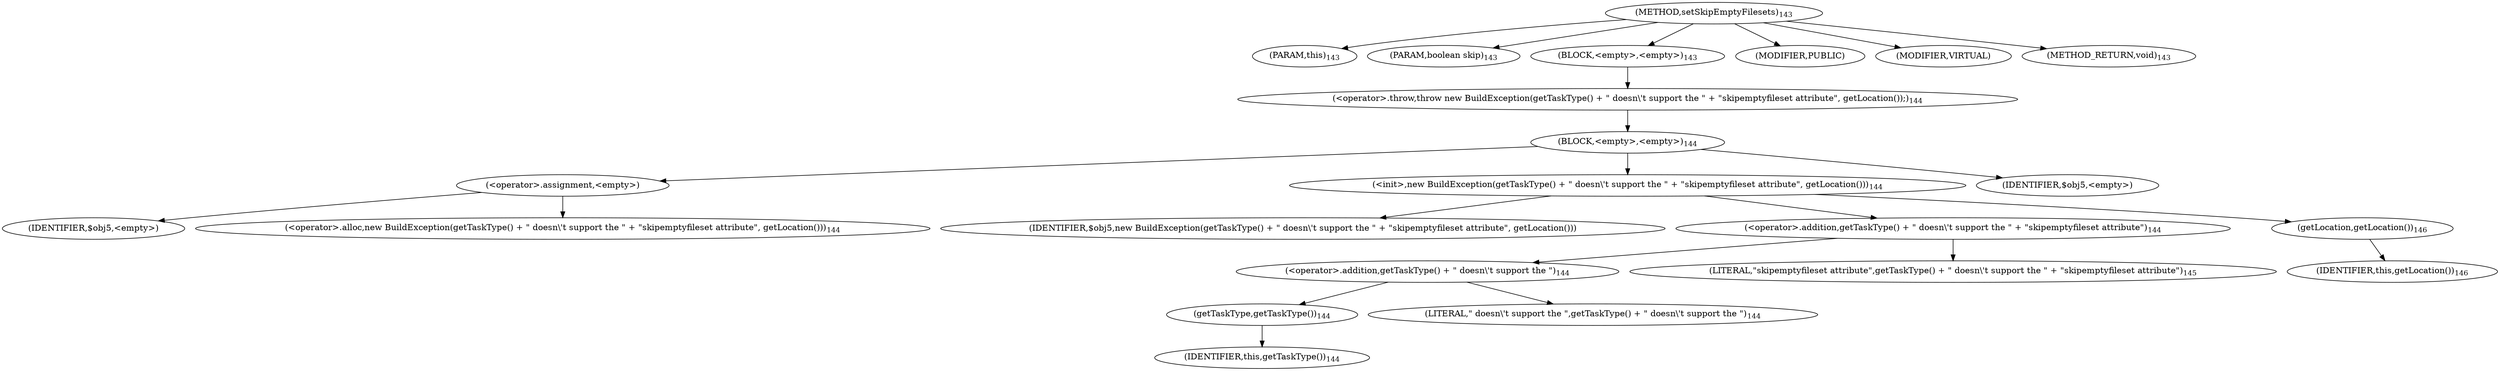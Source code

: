 digraph "setSkipEmptyFilesets" {  
"226" [label = <(METHOD,setSkipEmptyFilesets)<SUB>143</SUB>> ]
"28" [label = <(PARAM,this)<SUB>143</SUB>> ]
"227" [label = <(PARAM,boolean skip)<SUB>143</SUB>> ]
"228" [label = <(BLOCK,&lt;empty&gt;,&lt;empty&gt;)<SUB>143</SUB>> ]
"229" [label = <(&lt;operator&gt;.throw,throw new BuildException(getTaskType() + &quot; doesn\'t support the &quot; + &quot;skipemptyfileset attribute&quot;, getLocation());)<SUB>144</SUB>> ]
"230" [label = <(BLOCK,&lt;empty&gt;,&lt;empty&gt;)<SUB>144</SUB>> ]
"231" [label = <(&lt;operator&gt;.assignment,&lt;empty&gt;)> ]
"232" [label = <(IDENTIFIER,$obj5,&lt;empty&gt;)> ]
"233" [label = <(&lt;operator&gt;.alloc,new BuildException(getTaskType() + &quot; doesn\'t support the &quot; + &quot;skipemptyfileset attribute&quot;, getLocation()))<SUB>144</SUB>> ]
"234" [label = <(&lt;init&gt;,new BuildException(getTaskType() + &quot; doesn\'t support the &quot; + &quot;skipemptyfileset attribute&quot;, getLocation()))<SUB>144</SUB>> ]
"235" [label = <(IDENTIFIER,$obj5,new BuildException(getTaskType() + &quot; doesn\'t support the &quot; + &quot;skipemptyfileset attribute&quot;, getLocation()))> ]
"236" [label = <(&lt;operator&gt;.addition,getTaskType() + &quot; doesn\'t support the &quot; + &quot;skipemptyfileset attribute&quot;)<SUB>144</SUB>> ]
"237" [label = <(&lt;operator&gt;.addition,getTaskType() + &quot; doesn\'t support the &quot;)<SUB>144</SUB>> ]
"238" [label = <(getTaskType,getTaskType())<SUB>144</SUB>> ]
"27" [label = <(IDENTIFIER,this,getTaskType())<SUB>144</SUB>> ]
"239" [label = <(LITERAL,&quot; doesn\'t support the &quot;,getTaskType() + &quot; doesn\'t support the &quot;)<SUB>144</SUB>> ]
"240" [label = <(LITERAL,&quot;skipemptyfileset attribute&quot;,getTaskType() + &quot; doesn\'t support the &quot; + &quot;skipemptyfileset attribute&quot;)<SUB>145</SUB>> ]
"241" [label = <(getLocation,getLocation())<SUB>146</SUB>> ]
"29" [label = <(IDENTIFIER,this,getLocation())<SUB>146</SUB>> ]
"242" [label = <(IDENTIFIER,$obj5,&lt;empty&gt;)> ]
"243" [label = <(MODIFIER,PUBLIC)> ]
"244" [label = <(MODIFIER,VIRTUAL)> ]
"245" [label = <(METHOD_RETURN,void)<SUB>143</SUB>> ]
  "226" -> "28" 
  "226" -> "227" 
  "226" -> "228" 
  "226" -> "243" 
  "226" -> "244" 
  "226" -> "245" 
  "228" -> "229" 
  "229" -> "230" 
  "230" -> "231" 
  "230" -> "234" 
  "230" -> "242" 
  "231" -> "232" 
  "231" -> "233" 
  "234" -> "235" 
  "234" -> "236" 
  "234" -> "241" 
  "236" -> "237" 
  "236" -> "240" 
  "237" -> "238" 
  "237" -> "239" 
  "238" -> "27" 
  "241" -> "29" 
}
